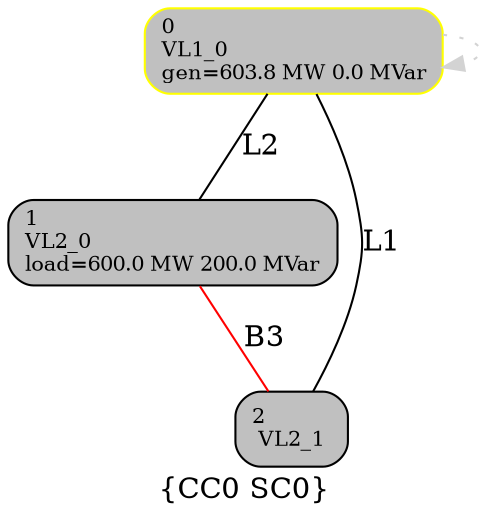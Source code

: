 digraph G {
	node [shape=box];
	compound=true;
	label="\{CC0 SC0\}";
	n0 [label="0\lVL1_0\lgen=603.8 MW 0.0 MVar",shape="box",style="filled,rounded",fontsize="10",color="yellow",fillcolor="grey"];
	n1 [label="1\lVL2_0\lload=600.0 MW 200.0 MVar",shape="box",style="filled,rounded",fontsize="10",color="",fillcolor="grey"];
	n2 [label="2\lVL2_1",shape="box",style="filled,rounded",fontsize="10",color="",fillcolor="grey"];
	n0 -> n0 [color="lightgray",style="dotted"];
	n0 -> n1 [label="L2",color="black",style="",dir="none"];
	n0 -> n2 [label="L1",color="black",style="",dir="none"];
	n1 -> n2 [label="B3",color="red",style="",dir="none"];
}
